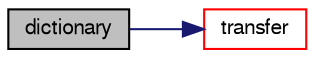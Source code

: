digraph "dictionary"
{
  bgcolor="transparent";
  edge [fontname="FreeSans",fontsize="10",labelfontname="FreeSans",labelfontsize="10"];
  node [fontname="FreeSans",fontsize="10",shape=record];
  rankdir="LR";
  Node2364 [label="dictionary",height=0.2,width=0.4,color="black", fillcolor="grey75", style="filled", fontcolor="black"];
  Node2364 -> Node2365 [color="midnightblue",fontsize="10",style="solid",fontname="FreeSans"];
  Node2365 [label="transfer",height=0.2,width=0.4,color="red",URL="$a26014.html#a5956818c825a1a2608dc4d63b4a9129e",tooltip="Transfer the contents of the argument and annul the argument. "];
}
